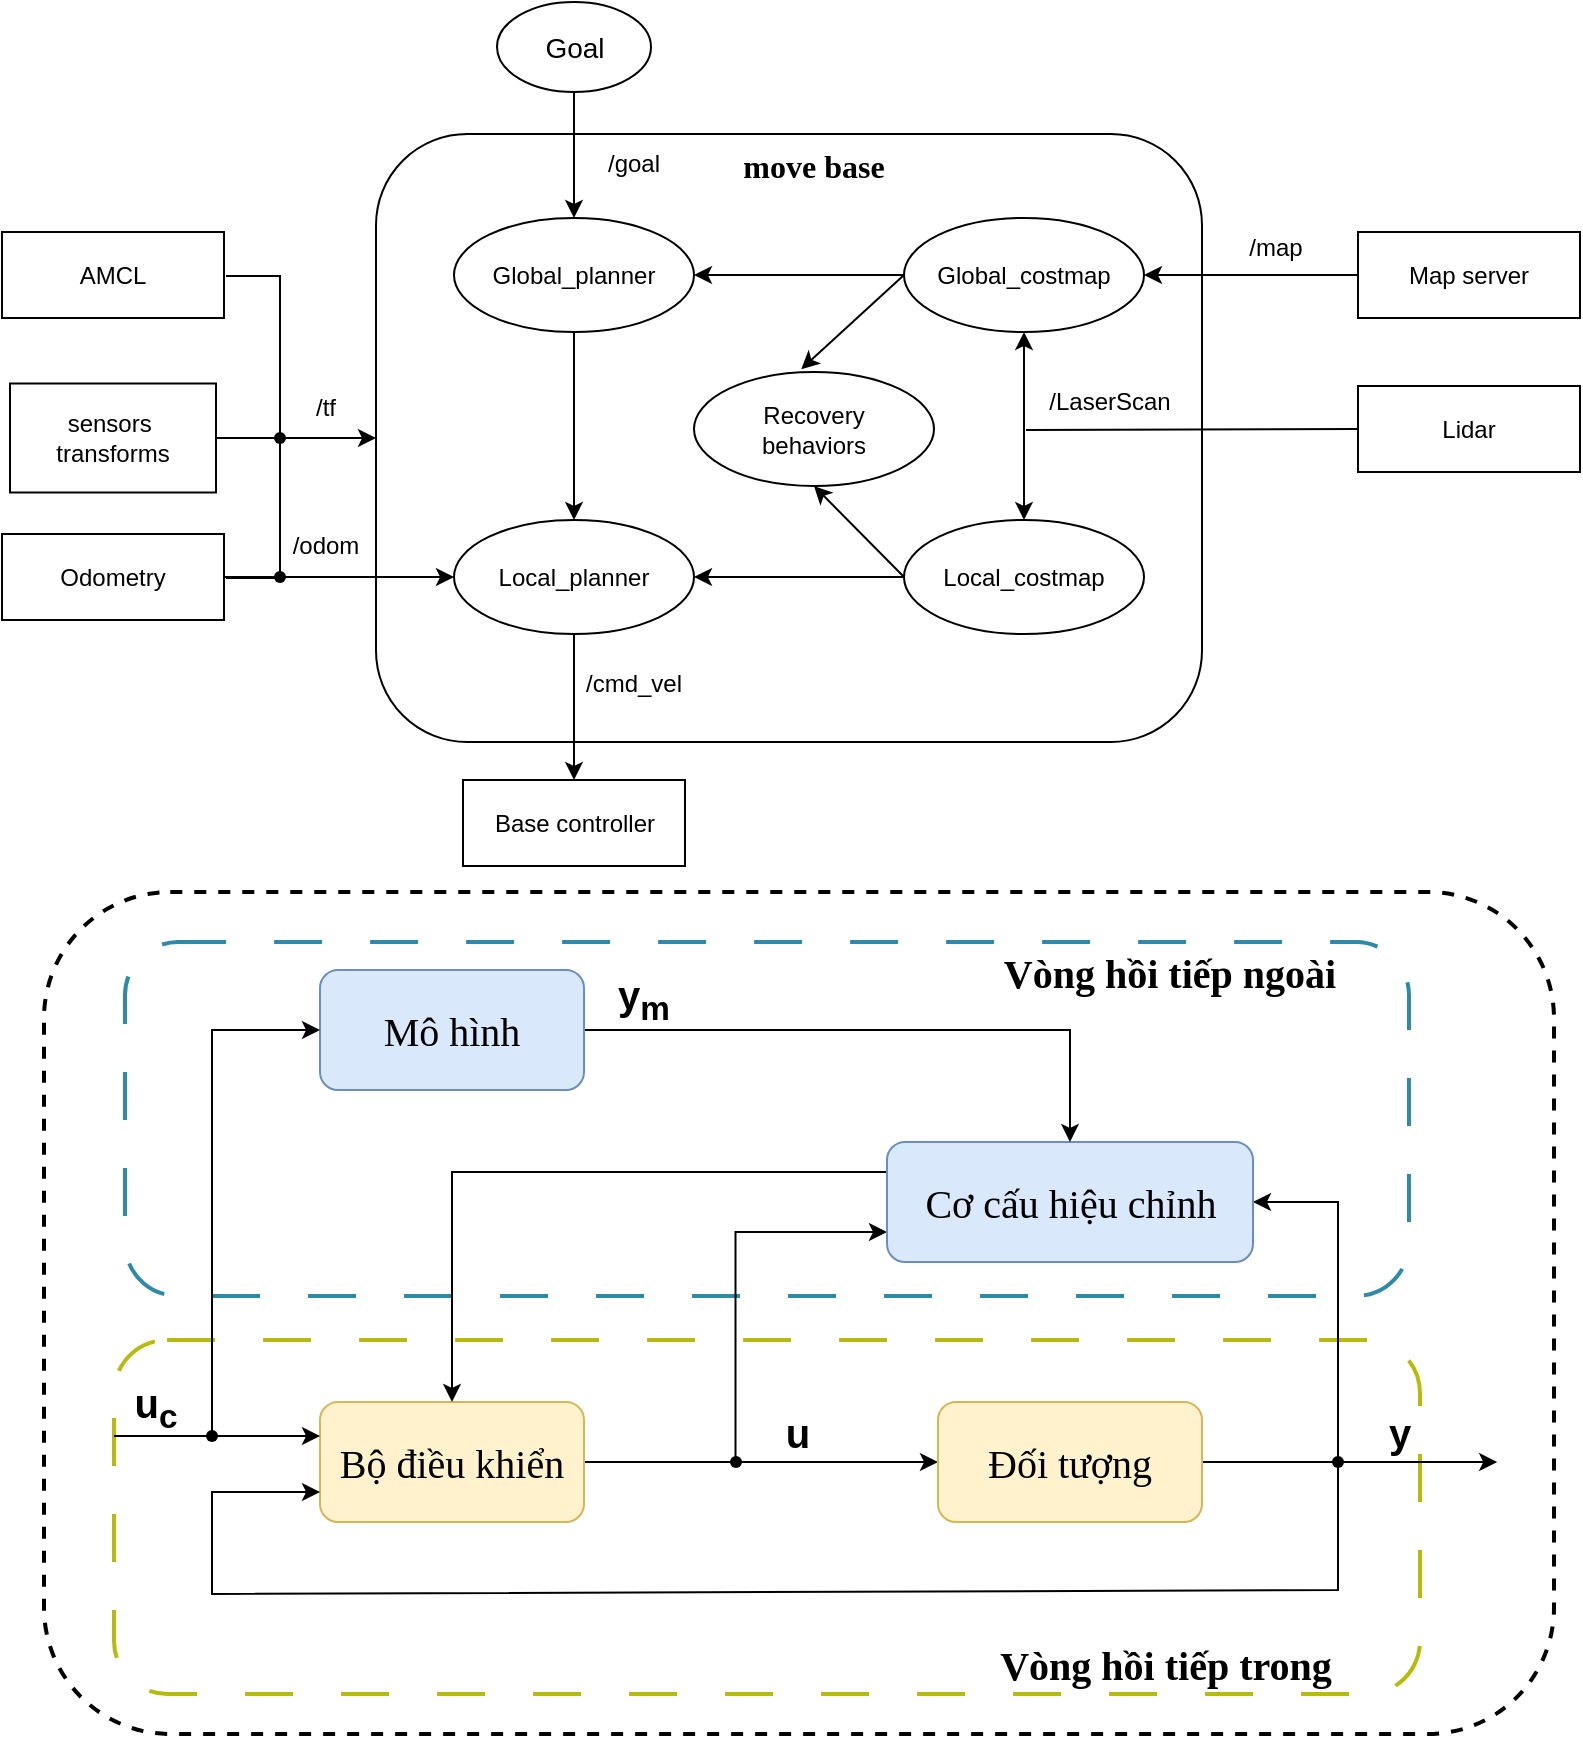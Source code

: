 <mxfile version="24.4.9" type="github">
  <diagram name="Trang-1" id="OtAyOf43-vm7uzbXgGZZ">
    <mxGraphModel dx="1006" dy="567" grid="0" gridSize="10" guides="1" tooltips="1" connect="1" arrows="1" fold="1" page="1" pageScale="1" pageWidth="827" pageHeight="1169" math="0" shadow="0">
      <root>
        <mxCell id="0" />
        <mxCell id="1" parent="0" />
        <mxCell id="EmQjCIaPqeT79ke8MUj5-24" value="" style="rounded=1;whiteSpace=wrap;html=1;dashed=1;strokeWidth=2;" vertex="1" parent="1">
          <mxGeometry x="29" y="541" width="755" height="421" as="geometry" />
        </mxCell>
        <mxCell id="EmQjCIaPqeT79ke8MUj5-25" value="" style="rounded=1;whiteSpace=wrap;html=1;dashed=1;dashPattern=12 12;strokeColor=#2d8aa9;strokeWidth=2;" vertex="1" parent="1">
          <mxGeometry x="69.5" y="566" width="642" height="177" as="geometry" />
        </mxCell>
        <mxCell id="EmQjCIaPqeT79ke8MUj5-26" value="" style="rounded=1;whiteSpace=wrap;html=1;dashed=1;dashPattern=12 12;strokeColor=#b8bb0c;strokeWidth=2;" vertex="1" parent="1">
          <mxGeometry x="64" y="765" width="653" height="177" as="geometry" />
        </mxCell>
        <mxCell id="kjTO7QuRwkwtUS2SJVDn-1" value="" style="rounded=1;whiteSpace=wrap;html=1;" parent="1" vertex="1">
          <mxGeometry x="195" y="162" width="413" height="304" as="geometry" />
        </mxCell>
        <mxCell id="kjTO7QuRwkwtUS2SJVDn-27" value="" style="edgeStyle=orthogonalEdgeStyle;rounded=0;orthogonalLoop=1;jettySize=auto;html=1;" parent="1" source="kjTO7QuRwkwtUS2SJVDn-2" target="kjTO7QuRwkwtUS2SJVDn-22" edge="1">
          <mxGeometry relative="1" as="geometry" />
        </mxCell>
        <mxCell id="kjTO7QuRwkwtUS2SJVDn-2" value="&lt;font style=&quot;font-size: 14px;&quot;&gt;Goal&lt;/font&gt;" style="ellipse;whiteSpace=wrap;html=1;" parent="1" vertex="1">
          <mxGeometry x="255.5" y="96" width="77" height="45" as="geometry" />
        </mxCell>
        <mxCell id="kjTO7QuRwkwtUS2SJVDn-3" value="&lt;font size=&quot;1&quot; style=&quot;&quot; face=&quot;Times New Roman&quot;&gt;&lt;b style=&quot;font-size: 16px;&quot;&gt;move base&lt;/b&gt;&lt;/font&gt;" style="text;html=1;align=center;verticalAlign=middle;whiteSpace=wrap;rounded=0;" parent="1" vertex="1">
          <mxGeometry x="362" y="152" width="104" height="52" as="geometry" />
        </mxCell>
        <mxCell id="kjTO7QuRwkwtUS2SJVDn-8" value="" style="edgeStyle=orthogonalEdgeStyle;rounded=0;orthogonalLoop=1;jettySize=auto;html=1;entryX=1;entryY=0.5;entryDx=0;entryDy=0;" parent="1" source="kjTO7QuRwkwtUS2SJVDn-4" target="kjTO7QuRwkwtUS2SJVDn-10" edge="1">
          <mxGeometry relative="1" as="geometry">
            <mxPoint x="607" y="222" as="targetPoint" />
          </mxGeometry>
        </mxCell>
        <mxCell id="kjTO7QuRwkwtUS2SJVDn-4" value="Map server" style="rounded=0;whiteSpace=wrap;html=1;" parent="1" vertex="1">
          <mxGeometry x="686" y="211" width="111" height="43" as="geometry" />
        </mxCell>
        <mxCell id="kjTO7QuRwkwtUS2SJVDn-9" value="/map" style="text;html=1;align=center;verticalAlign=middle;whiteSpace=wrap;rounded=0;" parent="1" vertex="1">
          <mxGeometry x="615" y="204" width="60" height="30" as="geometry" />
        </mxCell>
        <mxCell id="kjTO7QuRwkwtUS2SJVDn-25" value="" style="edgeStyle=orthogonalEdgeStyle;rounded=0;orthogonalLoop=1;jettySize=auto;html=1;" parent="1" source="kjTO7QuRwkwtUS2SJVDn-10" target="kjTO7QuRwkwtUS2SJVDn-22" edge="1">
          <mxGeometry relative="1" as="geometry" />
        </mxCell>
        <mxCell id="kjTO7QuRwkwtUS2SJVDn-10" value="Global_costmap" style="ellipse;whiteSpace=wrap;html=1;" parent="1" vertex="1">
          <mxGeometry x="459" y="204" width="120" height="57" as="geometry" />
        </mxCell>
        <mxCell id="kjTO7QuRwkwtUS2SJVDn-24" value="" style="edgeStyle=orthogonalEdgeStyle;rounded=0;orthogonalLoop=1;jettySize=auto;html=1;" parent="1" source="kjTO7QuRwkwtUS2SJVDn-11" target="kjTO7QuRwkwtUS2SJVDn-23" edge="1">
          <mxGeometry relative="1" as="geometry" />
        </mxCell>
        <mxCell id="kjTO7QuRwkwtUS2SJVDn-11" value="Local_costmap" style="ellipse;whiteSpace=wrap;html=1;" parent="1" vertex="1">
          <mxGeometry x="459" y="355" width="120" height="57" as="geometry" />
        </mxCell>
        <mxCell id="kjTO7QuRwkwtUS2SJVDn-12" value="Lidar" style="rounded=0;whiteSpace=wrap;html=1;" parent="1" vertex="1">
          <mxGeometry x="686" y="288" width="111" height="43" as="geometry" />
        </mxCell>
        <mxCell id="kjTO7QuRwkwtUS2SJVDn-14" value="" style="endArrow=classic;startArrow=classic;html=1;rounded=0;entryX=0.5;entryY=1;entryDx=0;entryDy=0;exitX=0.5;exitY=0;exitDx=0;exitDy=0;" parent="1" source="kjTO7QuRwkwtUS2SJVDn-11" target="kjTO7QuRwkwtUS2SJVDn-10" edge="1">
          <mxGeometry width="50" height="50" relative="1" as="geometry">
            <mxPoint x="469" y="334" as="sourcePoint" />
            <mxPoint x="519" y="284" as="targetPoint" />
          </mxGeometry>
        </mxCell>
        <mxCell id="kjTO7QuRwkwtUS2SJVDn-15" value="" style="endArrow=none;html=1;rounded=0;entryX=0;entryY=0.5;entryDx=0;entryDy=0;" parent="1" target="kjTO7QuRwkwtUS2SJVDn-12" edge="1">
          <mxGeometry width="50" height="50" relative="1" as="geometry">
            <mxPoint x="520" y="310" as="sourcePoint" />
            <mxPoint x="436" y="267" as="targetPoint" />
          </mxGeometry>
        </mxCell>
        <mxCell id="kjTO7QuRwkwtUS2SJVDn-16" value="/LaserScan" style="text;html=1;align=center;verticalAlign=middle;whiteSpace=wrap;rounded=0;" parent="1" vertex="1">
          <mxGeometry x="509" y="281" width="106" height="30" as="geometry" />
        </mxCell>
        <mxCell id="kjTO7QuRwkwtUS2SJVDn-19" value="Recovery &lt;br&gt;behaviors" style="ellipse;whiteSpace=wrap;html=1;" parent="1" vertex="1">
          <mxGeometry x="354" y="281" width="120" height="57" as="geometry" />
        </mxCell>
        <mxCell id="kjTO7QuRwkwtUS2SJVDn-20" value="" style="endArrow=classic;html=1;rounded=0;entryX=0.447;entryY=-0.025;entryDx=0;entryDy=0;entryPerimeter=0;exitX=0;exitY=0.5;exitDx=0;exitDy=0;" parent="1" source="kjTO7QuRwkwtUS2SJVDn-10" target="kjTO7QuRwkwtUS2SJVDn-19" edge="1">
          <mxGeometry width="50" height="50" relative="1" as="geometry">
            <mxPoint x="386" y="317" as="sourcePoint" />
            <mxPoint x="436" y="267" as="targetPoint" />
          </mxGeometry>
        </mxCell>
        <mxCell id="kjTO7QuRwkwtUS2SJVDn-21" value="" style="endArrow=classic;html=1;rounded=0;exitX=0;exitY=0.5;exitDx=0;exitDy=0;entryX=0.5;entryY=1;entryDx=0;entryDy=0;" parent="1" source="kjTO7QuRwkwtUS2SJVDn-11" target="kjTO7QuRwkwtUS2SJVDn-19" edge="1">
          <mxGeometry width="50" height="50" relative="1" as="geometry">
            <mxPoint x="386" y="317" as="sourcePoint" />
            <mxPoint x="436" y="267" as="targetPoint" />
          </mxGeometry>
        </mxCell>
        <mxCell id="kjTO7QuRwkwtUS2SJVDn-26" value="" style="edgeStyle=orthogonalEdgeStyle;rounded=0;orthogonalLoop=1;jettySize=auto;html=1;" parent="1" source="kjTO7QuRwkwtUS2SJVDn-22" target="kjTO7QuRwkwtUS2SJVDn-23" edge="1">
          <mxGeometry relative="1" as="geometry" />
        </mxCell>
        <mxCell id="kjTO7QuRwkwtUS2SJVDn-22" value="Global_planner" style="ellipse;whiteSpace=wrap;html=1;" parent="1" vertex="1">
          <mxGeometry x="234" y="204" width="120" height="57" as="geometry" />
        </mxCell>
        <mxCell id="kjTO7QuRwkwtUS2SJVDn-30" value="" style="edgeStyle=orthogonalEdgeStyle;rounded=0;orthogonalLoop=1;jettySize=auto;html=1;" parent="1" source="kjTO7QuRwkwtUS2SJVDn-23" target="kjTO7QuRwkwtUS2SJVDn-29" edge="1">
          <mxGeometry relative="1" as="geometry" />
        </mxCell>
        <mxCell id="kjTO7QuRwkwtUS2SJVDn-23" value="Local_planner" style="ellipse;whiteSpace=wrap;html=1;" parent="1" vertex="1">
          <mxGeometry x="234" y="355" width="120" height="57" as="geometry" />
        </mxCell>
        <mxCell id="kjTO7QuRwkwtUS2SJVDn-29" value="Base controller" style="rounded=0;whiteSpace=wrap;html=1;" parent="1" vertex="1">
          <mxGeometry x="238.5" y="485" width="111" height="43" as="geometry" />
        </mxCell>
        <mxCell id="kjTO7QuRwkwtUS2SJVDn-31" value="AMCL" style="rounded=0;whiteSpace=wrap;html=1;" parent="1" vertex="1">
          <mxGeometry x="8" y="211" width="111" height="43" as="geometry" />
        </mxCell>
        <mxCell id="kjTO7QuRwkwtUS2SJVDn-35" value="" style="edgeStyle=orthogonalEdgeStyle;rounded=0;orthogonalLoop=1;jettySize=auto;html=1;" parent="1" source="kjTO7QuRwkwtUS2SJVDn-32" target="kjTO7QuRwkwtUS2SJVDn-1" edge="1">
          <mxGeometry relative="1" as="geometry" />
        </mxCell>
        <mxCell id="kjTO7QuRwkwtUS2SJVDn-32" value="sensors&amp;nbsp;&lt;br&gt;transforms" style="rounded=0;whiteSpace=wrap;html=1;" parent="1" vertex="1">
          <mxGeometry x="12" y="286.75" width="103" height="54.5" as="geometry" />
        </mxCell>
        <mxCell id="kjTO7QuRwkwtUS2SJVDn-36" value="" style="edgeStyle=orthogonalEdgeStyle;rounded=0;orthogonalLoop=1;jettySize=auto;html=1;" parent="1" source="kjTO7QuRwkwtUS2SJVDn-33" target="kjTO7QuRwkwtUS2SJVDn-23" edge="1">
          <mxGeometry relative="1" as="geometry" />
        </mxCell>
        <mxCell id="kjTO7QuRwkwtUS2SJVDn-33" value="Odometry" style="rounded=0;whiteSpace=wrap;html=1;" parent="1" vertex="1">
          <mxGeometry x="8" y="362" width="111" height="43" as="geometry" />
        </mxCell>
        <mxCell id="kjTO7QuRwkwtUS2SJVDn-37" value="" style="endArrow=none;html=1;rounded=0;" parent="1" edge="1">
          <mxGeometry width="50" height="50" relative="1" as="geometry">
            <mxPoint x="120" y="384" as="sourcePoint" />
            <mxPoint x="120" y="233" as="targetPoint" />
            <Array as="points">
              <mxPoint x="147" y="384" />
              <mxPoint x="147" y="233" />
            </Array>
          </mxGeometry>
        </mxCell>
        <mxCell id="kjTO7QuRwkwtUS2SJVDn-38" value="/tf" style="text;html=1;align=center;verticalAlign=middle;whiteSpace=wrap;rounded=0;" parent="1" vertex="1">
          <mxGeometry x="140" y="284" width="60" height="30" as="geometry" />
        </mxCell>
        <mxCell id="kjTO7QuRwkwtUS2SJVDn-39" value="" style="shape=waypoint;sketch=0;fillStyle=solid;size=6;pointerEvents=1;points=[];fillColor=none;resizable=0;rotatable=0;perimeter=centerPerimeter;snapToPoint=1;" parent="1" vertex="1">
          <mxGeometry x="137" y="304" width="20" height="20" as="geometry" />
        </mxCell>
        <mxCell id="kjTO7QuRwkwtUS2SJVDn-40" value="" style="shape=waypoint;sketch=0;fillStyle=solid;size=6;pointerEvents=1;points=[];fillColor=none;resizable=0;rotatable=0;perimeter=centerPerimeter;snapToPoint=1;" parent="1" vertex="1">
          <mxGeometry x="137" y="373.5" width="20" height="20" as="geometry" />
        </mxCell>
        <mxCell id="kjTO7QuRwkwtUS2SJVDn-41" value="/cmd_vel" style="text;html=1;align=center;verticalAlign=middle;whiteSpace=wrap;rounded=0;" parent="1" vertex="1">
          <mxGeometry x="294" y="422" width="60" height="30" as="geometry" />
        </mxCell>
        <mxCell id="kjTO7QuRwkwtUS2SJVDn-42" value="/odom" style="text;html=1;align=center;verticalAlign=middle;whiteSpace=wrap;rounded=0;" parent="1" vertex="1">
          <mxGeometry x="140" y="353" width="60" height="30" as="geometry" />
        </mxCell>
        <mxCell id="kjTO7QuRwkwtUS2SJVDn-43" value="/goal" style="text;html=1;align=center;verticalAlign=middle;whiteSpace=wrap;rounded=0;" parent="1" vertex="1">
          <mxGeometry x="294" y="162" width="60" height="30" as="geometry" />
        </mxCell>
        <mxCell id="EmQjCIaPqeT79ke8MUj5-3" style="edgeStyle=orthogonalEdgeStyle;rounded=0;orthogonalLoop=1;jettySize=auto;html=1;entryX=0;entryY=0.5;entryDx=0;entryDy=0;" edge="1" parent="1" source="EmQjCIaPqeT79ke8MUj5-1" target="EmQjCIaPqeT79ke8MUj5-2">
          <mxGeometry relative="1" as="geometry" />
        </mxCell>
        <mxCell id="EmQjCIaPqeT79ke8MUj5-6" style="edgeStyle=orthogonalEdgeStyle;rounded=0;orthogonalLoop=1;jettySize=auto;html=1;entryX=0;entryY=0.75;entryDx=0;entryDy=0;" edge="1" parent="1" source="EmQjCIaPqeT79ke8MUj5-1" target="EmQjCIaPqeT79ke8MUj5-4">
          <mxGeometry relative="1" as="geometry" />
        </mxCell>
        <mxCell id="EmQjCIaPqeT79ke8MUj5-1" value="&lt;font style=&quot;font-size: 20px;&quot; face=&quot;Times New Roman&quot;&gt;Bộ điều khiển&lt;/font&gt;" style="rounded=1;whiteSpace=wrap;html=1;fillColor=#fff2cc;strokeColor=#d6b656;" vertex="1" parent="1">
          <mxGeometry x="167" y="796" width="132" height="60" as="geometry" />
        </mxCell>
        <mxCell id="EmQjCIaPqeT79ke8MUj5-10" style="edgeStyle=orthogonalEdgeStyle;rounded=0;orthogonalLoop=1;jettySize=auto;html=1;" edge="1" parent="1" source="EmQjCIaPqeT79ke8MUj5-2">
          <mxGeometry relative="1" as="geometry">
            <mxPoint x="755.6" y="826" as="targetPoint" />
          </mxGeometry>
        </mxCell>
        <mxCell id="EmQjCIaPqeT79ke8MUj5-11" style="edgeStyle=orthogonalEdgeStyle;rounded=0;orthogonalLoop=1;jettySize=auto;html=1;exitX=1;exitY=0.5;exitDx=0;exitDy=0;entryX=1;entryY=0.5;entryDx=0;entryDy=0;" edge="1" parent="1" source="EmQjCIaPqeT79ke8MUj5-2" target="EmQjCIaPqeT79ke8MUj5-4">
          <mxGeometry relative="1" as="geometry">
            <Array as="points">
              <mxPoint x="676" y="826" />
              <mxPoint x="676" y="696" />
            </Array>
          </mxGeometry>
        </mxCell>
        <mxCell id="EmQjCIaPqeT79ke8MUj5-2" value="&lt;font face=&quot;Times New Roman&quot;&gt;&lt;span style=&quot;font-size: 20px;&quot;&gt;Đối tượng&lt;/span&gt;&lt;/font&gt;" style="rounded=1;whiteSpace=wrap;html=1;fillColor=#fff2cc;strokeColor=#d6b656;" vertex="1" parent="1">
          <mxGeometry x="476" y="796" width="132" height="60" as="geometry" />
        </mxCell>
        <mxCell id="EmQjCIaPqeT79ke8MUj5-7" style="edgeStyle=orthogonalEdgeStyle;rounded=0;orthogonalLoop=1;jettySize=auto;html=1;exitX=0;exitY=0.25;exitDx=0;exitDy=0;entryX=0.5;entryY=0;entryDx=0;entryDy=0;" edge="1" parent="1" source="EmQjCIaPqeT79ke8MUj5-4" target="EmQjCIaPqeT79ke8MUj5-1">
          <mxGeometry relative="1" as="geometry" />
        </mxCell>
        <mxCell id="EmQjCIaPqeT79ke8MUj5-4" value="&lt;font face=&quot;Times New Roman&quot;&gt;&lt;span style=&quot;font-size: 20px;&quot;&gt;Cơ cấu hiệu chỉnh&lt;/span&gt;&lt;/font&gt;" style="rounded=1;whiteSpace=wrap;html=1;fillColor=#dae8fc;strokeColor=#6c8ebf;" vertex="1" parent="1">
          <mxGeometry x="450.5" y="666" width="183" height="60" as="geometry" />
        </mxCell>
        <mxCell id="EmQjCIaPqeT79ke8MUj5-9" style="edgeStyle=orthogonalEdgeStyle;rounded=0;orthogonalLoop=1;jettySize=auto;html=1;entryX=0.5;entryY=0;entryDx=0;entryDy=0;" edge="1" parent="1" source="EmQjCIaPqeT79ke8MUj5-8" target="EmQjCIaPqeT79ke8MUj5-4">
          <mxGeometry relative="1" as="geometry" />
        </mxCell>
        <mxCell id="EmQjCIaPqeT79ke8MUj5-8" value="&lt;font face=&quot;Times New Roman&quot;&gt;&lt;span style=&quot;font-size: 20px;&quot;&gt;Mô hình&lt;/span&gt;&lt;/font&gt;" style="rounded=1;whiteSpace=wrap;html=1;fillColor=#dae8fc;strokeColor=#6c8ebf;" vertex="1" parent="1">
          <mxGeometry x="167" y="580" width="132" height="60" as="geometry" />
        </mxCell>
        <mxCell id="EmQjCIaPqeT79ke8MUj5-12" value="" style="endArrow=classic;html=1;rounded=0;entryX=0;entryY=0.5;entryDx=0;entryDy=0;" edge="1" parent="1">
          <mxGeometry width="50" height="50" relative="1" as="geometry">
            <mxPoint x="64" y="813" as="sourcePoint" />
            <mxPoint x="167" y="813" as="targetPoint" />
          </mxGeometry>
        </mxCell>
        <mxCell id="EmQjCIaPqeT79ke8MUj5-13" value="" style="endArrow=classic;html=1;rounded=0;entryX=0;entryY=0.5;entryDx=0;entryDy=0;" edge="1" parent="1" target="EmQjCIaPqeT79ke8MUj5-8">
          <mxGeometry width="50" height="50" relative="1" as="geometry">
            <mxPoint x="113" y="813" as="sourcePoint" />
            <mxPoint x="436" y="766" as="targetPoint" />
            <Array as="points">
              <mxPoint x="113" y="610" />
            </Array>
          </mxGeometry>
        </mxCell>
        <mxCell id="EmQjCIaPqeT79ke8MUj5-14" value="" style="shape=waypoint;sketch=0;fillStyle=solid;size=6;pointerEvents=1;points=[];fillColor=none;resizable=0;rotatable=0;perimeter=centerPerimeter;snapToPoint=1;" vertex="1" parent="1">
          <mxGeometry x="365" y="816" width="20" height="20" as="geometry" />
        </mxCell>
        <mxCell id="EmQjCIaPqeT79ke8MUj5-15" value="" style="shape=waypoint;sketch=0;fillStyle=solid;size=6;pointerEvents=1;points=[];fillColor=none;resizable=0;rotatable=0;perimeter=centerPerimeter;snapToPoint=1;" vertex="1" parent="1">
          <mxGeometry x="103" y="803" width="20" height="20" as="geometry" />
        </mxCell>
        <mxCell id="EmQjCIaPqeT79ke8MUj5-17" value="" style="endArrow=classic;html=1;rounded=0;entryX=0;entryY=0.75;entryDx=0;entryDy=0;" edge="1" parent="1" target="EmQjCIaPqeT79ke8MUj5-1">
          <mxGeometry width="50" height="50" relative="1" as="geometry">
            <mxPoint x="676" y="825" as="sourcePoint" />
            <mxPoint x="165" y="838" as="targetPoint" />
            <Array as="points">
              <mxPoint x="676" y="890" />
              <mxPoint x="113" y="892" />
              <mxPoint x="113" y="841" />
            </Array>
          </mxGeometry>
        </mxCell>
        <mxCell id="EmQjCIaPqeT79ke8MUj5-18" value="" style="shape=waypoint;sketch=0;fillStyle=solid;size=6;pointerEvents=1;points=[];fillColor=none;resizable=0;rotatable=0;perimeter=centerPerimeter;snapToPoint=1;" vertex="1" parent="1">
          <mxGeometry x="666" y="816" width="20" height="20" as="geometry" />
        </mxCell>
        <mxCell id="EmQjCIaPqeT79ke8MUj5-19" value="&lt;font style=&quot;font-size: 20px;&quot;&gt;&lt;b&gt;u&lt;/b&gt;&lt;/font&gt;" style="text;html=1;align=center;verticalAlign=middle;whiteSpace=wrap;rounded=0;" vertex="1" parent="1">
          <mxGeometry x="376" y="796" width="60" height="30" as="geometry" />
        </mxCell>
        <mxCell id="EmQjCIaPqeT79ke8MUj5-21" value="&lt;b style=&quot;font-size: 20px;&quot;&gt;u&lt;sub&gt;c&lt;/sub&gt;&lt;/b&gt;" style="text;html=1;align=center;verticalAlign=middle;whiteSpace=wrap;rounded=0;" vertex="1" parent="1">
          <mxGeometry x="55" y="784" width="60" height="30" as="geometry" />
        </mxCell>
        <mxCell id="EmQjCIaPqeT79ke8MUj5-22" value="&lt;b style=&quot;font-size: 20px;&quot;&gt;y&lt;sub&gt;m&lt;/sub&gt;&lt;/b&gt;" style="text;html=1;align=center;verticalAlign=middle;whiteSpace=wrap;rounded=0;" vertex="1" parent="1">
          <mxGeometry x="299" y="580" width="60" height="30" as="geometry" />
        </mxCell>
        <mxCell id="EmQjCIaPqeT79ke8MUj5-23" value="&lt;b&gt;&lt;font style=&quot;font-size: 20px;&quot;&gt;y&lt;/font&gt;&lt;/b&gt;" style="text;html=1;align=center;verticalAlign=middle;whiteSpace=wrap;rounded=0;" vertex="1" parent="1">
          <mxGeometry x="677" y="796" width="60" height="30" as="geometry" />
        </mxCell>
        <mxCell id="EmQjCIaPqeT79ke8MUj5-27" value="&lt;font style=&quot;font-size: 20px;&quot; face=&quot;Times New Roman&quot;&gt;&lt;b&gt;Vòng hồi tiếp trong&lt;/b&gt;&lt;/font&gt;" style="text;html=1;align=center;verticalAlign=middle;whiteSpace=wrap;rounded=0;" vertex="1" parent="1">
          <mxGeometry x="505" y="912" width="170" height="30" as="geometry" />
        </mxCell>
        <mxCell id="EmQjCIaPqeT79ke8MUj5-28" value="&lt;font style=&quot;font-size: 20px;&quot; face=&quot;Times New Roman&quot;&gt;&lt;b&gt;Vòng hồi tiếp ngoài&lt;/b&gt;&lt;/font&gt;" style="text;html=1;align=center;verticalAlign=middle;whiteSpace=wrap;rounded=0;" vertex="1" parent="1">
          <mxGeometry x="507" y="566" width="170" height="30" as="geometry" />
        </mxCell>
      </root>
    </mxGraphModel>
  </diagram>
</mxfile>
